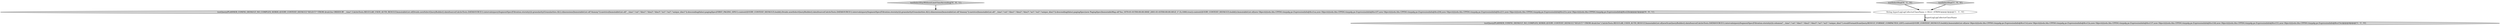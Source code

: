 digraph {
4 [style = filled, label = "testQuery(PLANNER_CONFIG_DEFAULT_NO_COMPLEX_SERDE,QUERY_CONTEXT_DEFAULT,\"SELECT * FROM druid.foo ORDER BY __time\",CalciteTests.REGULAR_USER_AUTH_RESULT,ImmutableList.of(Druids.newSelectQueryBuilder().dataSource(CalciteTests.DATASOURCE1).intervals(querySegmentSpec(Filtration.eternity())).granularity(Granularities.ALL).dimensions(ImmutableList.of(\"dummy\")).metrics(ImmutableList.of(\"__time\",\"cnt\",\"dim1\",\"dim2\",\"dim3\",\"m1\",\"m2\",\"unique_dim1\")).descending(false).pagingSpec(FIRST_PAGING_SPEC).context(QUERY_CONTEXT_DEFAULT).build(),Druids.newSelectQueryBuilder().dataSource(CalciteTests.DATASOURCE1).intervals(querySegmentSpec(Filtration.eternity())).granularity(Granularities.ALL).dimensions(ImmutableList.of(\"dummy\")).metrics(ImmutableList.of(\"__time\",\"cnt\",\"dim1\",\"dim2\",\"dim3\",\"m1\",\"m2\",\"unique_dim1\")).descending(false).pagingSpec(new PagingSpec(ImmutableMap.of(\"foo_1970-01-01T00:00:00.000Z_2001-01-03T00:00:00.001Z_1\",5),1000,true)).context(QUERY_CONTEXT_DEFAULT).build()),ImmutableList.of(new Object((((edu.fdu.CPPDG.tinypdg.pe.ExpressionInfo@8ce1ea,new Object((((edu.fdu.CPPDG.tinypdg.pe.ExpressionInfo@8ce1f7,new Object((((edu.fdu.CPPDG.tinypdg.pe.ExpressionInfo@8ce204,new Object((((edu.fdu.CPPDG.tinypdg.pe.ExpressionInfo@8ce211,new Object((((edu.fdu.CPPDG.tinypdg.pe.ExpressionInfo@8ce21e,new Object((((edu.fdu.CPPDG.tinypdg.pe.ExpressionInfo@8ce22b))@@@3@@@['0', '0', '1']", fillcolor = lightgray, shape = ellipse image = "AAA0AAABBB3BBB"];
0 [style = filled, label = "testQuery(PLANNER_CONFIG_DEFAULT_NO_COMPLEX_SERDE,QUERY_CONTEXT_DEFAULT,\"SELECT * FROM druid.foo\",CalciteTests.REGULAR_USER_AUTH_RESULT,ImmutableList.of(newScanQueryBuilder().dataSource(CalciteTests.DATASOURCE1).intervals(querySegmentSpec(Filtration.eternity())).columns(\"__time\",\"cnt\",\"dim1\",\"dim2\",\"dim3\",\"m1\",\"m2\",\"unique_dim1\").resultFormat(ScanQuery.RESULT_FORMAT_COMPACTED_LIST).context(QUERY_CONTEXT_DEFAULT).build()),ImmutableList.of(new Object((((edu.fdu.CPPDG.tinypdg.pe.ExpressionInfo@8ce11d,new Object((((edu.fdu.CPPDG.tinypdg.pe.ExpressionInfo@8ce12a,new Object((((edu.fdu.CPPDG.tinypdg.pe.ExpressionInfo@8ce137,new Object((((edu.fdu.CPPDG.tinypdg.pe.ExpressionInfo@8ce144,new Object((((edu.fdu.CPPDG.tinypdg.pe.ExpressionInfo@8ce151,new Object((((edu.fdu.CPPDG.tinypdg.pe.ExpressionInfo@8ce15e))@@@4@@@['1', '1', '0']", fillcolor = lightgray, shape = ellipse image = "AAA0AAABBB1BBB"];
5 [style = filled, label = "testSelectStarWithoutLimitTimeAscending['0', '0', '1']", fillcolor = lightgray, shape = diamond image = "AAA0AAABBB3BBB"];
3 [style = filled, label = "testSelectStar['0', '1', '0']", fillcolor = lightgray, shape = diamond image = "AAA0AAABBB2BBB"];
1 [style = filled, label = "testSelectStar['1', '0', '0']", fillcolor = lightgray, shape = diamond image = "AAA0AAABBB1BBB"];
2 [style = filled, label = "String hyperLogLogCollectorClassName = HLLC_STRING@@@3@@@['1', '1', '0']", fillcolor = white, shape = ellipse image = "AAA0AAABBB1BBB"];
1->2 [style = bold, label=""];
2->0 [style = bold, label=""];
5->4 [style = bold, label=""];
3->2 [style = bold, label=""];
2->0 [style = solid, label="hyperLogLogCollectorClassName"];
}
